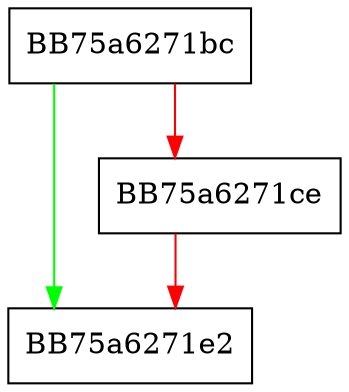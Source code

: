 digraph Close {
  node [shape="box"];
  graph [splines=ortho];
  BB75a6271bc -> BB75a6271e2 [color="green"];
  BB75a6271bc -> BB75a6271ce [color="red"];
  BB75a6271ce -> BB75a6271e2 [color="red"];
}